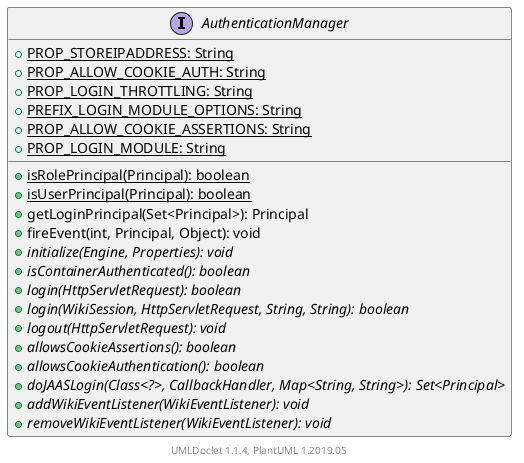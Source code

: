 @startuml

    interface AuthenticationManager [[AuthenticationManager.html]] {
        {static} +PROP_STOREIPADDRESS: String
        {static} +PROP_ALLOW_COOKIE_AUTH: String
        {static} +PROP_LOGIN_THROTTLING: String
        {static} +PREFIX_LOGIN_MODULE_OPTIONS: String
        {static} +PROP_ALLOW_COOKIE_ASSERTIONS: String
        {static} +PROP_LOGIN_MODULE: String
        {static} +isRolePrincipal(Principal): boolean
        {static} +isUserPrincipal(Principal): boolean
        +getLoginPrincipal(Set<Principal>): Principal
        +fireEvent(int, Principal, Object): void
        {abstract} +initialize(Engine, Properties): void
        {abstract} +isContainerAuthenticated(): boolean
        {abstract} +login(HttpServletRequest): boolean
        {abstract} +login(WikiSession, HttpServletRequest, String, String): boolean
        {abstract} +logout(HttpServletRequest): void
        {abstract} +allowsCookieAssertions(): boolean
        {abstract} +allowsCookieAuthentication(): boolean
        {abstract} +doJAASLogin(Class<?>, CallbackHandler, Map<String, String>): Set<Principal>
        {abstract} +addWikiEventListener(WikiEventListener): void
        {abstract} +removeWikiEventListener(WikiEventListener): void
    }


    center footer UMLDoclet 1.1.4, PlantUML 1.2019.05
@enduml
